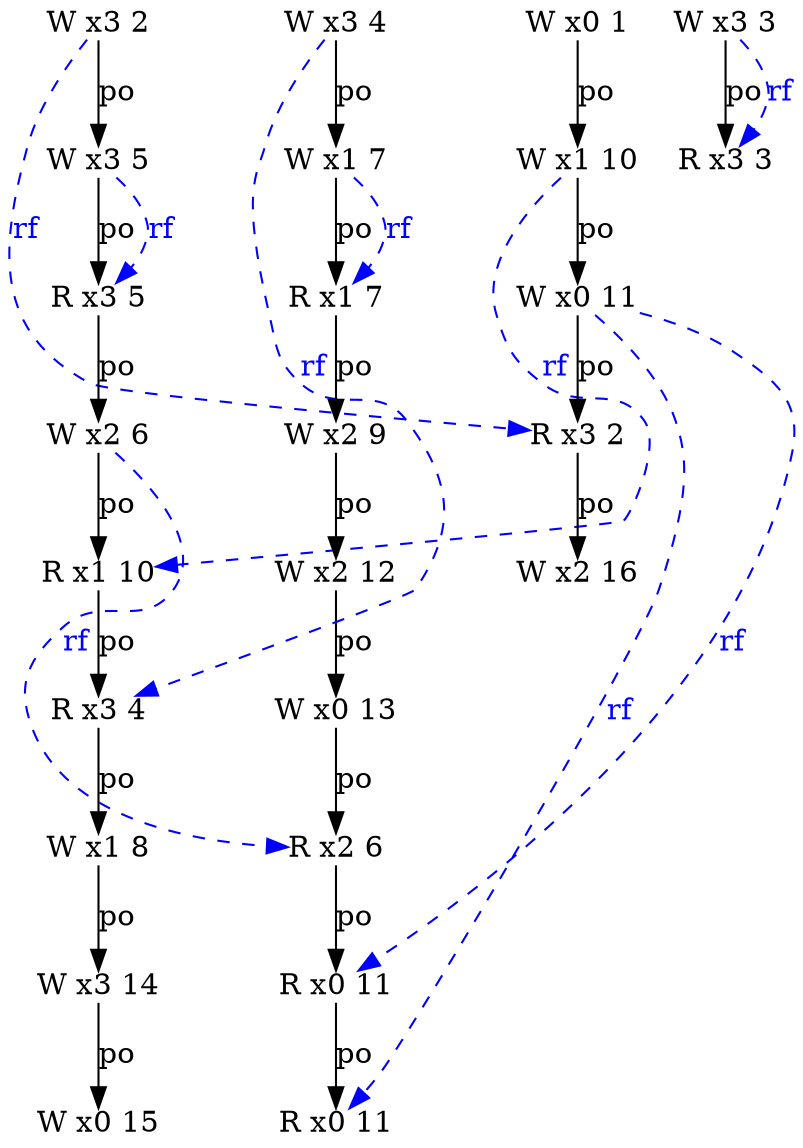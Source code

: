 digraph g {
  n3_6 [type=R,loc=2,th=3,idx=6,label="R x2 6",pos="3,-6!",shape=plain];
  n1_5 [type=R,loc=3,th=1,idx=5,label="R x3 4",pos="1,-5!",shape=plain];
  n3_4 [type=W,loc=2,th=3,idx=4,label="W x2 12",pos="3,-4!",shape=plain];
  n3_0 [type=W,loc=3,th=3,idx=0,label="W x3 4",pos="3,0!",shape=plain];
  n1_7 [type=W,loc=3,th=1,idx=7,label="W x3 14",pos="1,-7!",shape=plain];
  n0_0 [type=W,loc=0,th=0,idx=0,label="W x0 1",pos="0,0!",shape=plain];
  n0_1 [type=W,loc=1,th=0,idx=1,label="W x1 10",pos="0,-1!",shape=plain];
  n3_3 [type=W,loc=2,th=3,idx=3,label="W x2 9",pos="3,-3!",shape=plain];
  n1_0 [type=W,loc=3,th=1,idx=0,label="W x3 2",pos="1,0!",shape=plain];
  n1_6 [type=W,loc=1,th=1,idx=6,label="W x1 8",pos="1,-6!",shape=plain];
  n0_3 [type=R,loc=3,th=0,idx=3,label="R x3 2",pos="0,-3!",shape=plain];
  n2_0 [type=W,loc=3,th=2,idx=0,label="W x3 3",pos="2,0!",shape=plain];
  n3_8 [type=R,loc=0,th=3,idx=8,label="R x0 11",pos="3,-8!",shape=plain];
  n1_8 [type=W,loc=0,th=1,idx=8,label="W x0 15",pos="1,-8!",shape=plain];
  n1_3 [type=W,loc=2,th=1,idx=3,label="W x2 6",pos="1,-3!",shape=plain];
  n3_2 [type=R,loc=1,th=3,idx=2,label="R x1 7",pos="3,-2!",shape=plain];
  n2_1 [type=R,loc=3,th=2,idx=1,label="R x3 3",pos="2,-1!",shape=plain];
  n3_7 [type=R,loc=0,th=3,idx=7,label="R x0 11",pos="3,-7!",shape=plain];
  n1_4 [type=R,loc=1,th=1,idx=4,label="R x1 10",pos="1,-4!",shape=plain];
  n1_2 [type=R,loc=3,th=1,idx=2,label="R x3 5",pos="1,-2!",shape=plain];
  n0_4 [type=W,loc=2,th=0,idx=4,label="W x2 16",pos="0,-4!",shape=plain];
  n3_5 [type=W,loc=0,th=3,idx=5,label="W x0 13",pos="3,-5!",shape=plain];
  n1_1 [type=W,loc=3,th=1,idx=1,label="W x3 5",pos="1,-1!",shape=plain];
  n0_2 [type=W,loc=0,th=0,idx=2,label="W x0 11",pos="0,-2!",shape=plain];
  n3_1 [type=W,loc=1,th=3,idx=1,label="W x1 7",pos="3,-1!",shape=plain];
  n1_4 -> n1_5 [label="po"];
  n3_7 -> n3_8 [label="po"];
  n1_1 -> n1_2 [label="po"];
  n2_0 -> n2_1 [label="po"];
  n0_1 -> n0_2 [label="po"];
  n0_2 -> n0_3 [label="po"];
  n3_0 -> n3_1 [label="po"];
  n1_5 -> n1_6 [label="po"];
  n1_0 -> n1_1 [label="po"];
  n1_7 -> n1_8 [label="po"];
  n3_5 -> n3_6 [label="po"];
  n1_2 -> n1_3 [label="po"];
  n1_3 -> n1_4 [label="po"];
  n3_1 -> n3_2 [label="po"];
  n0_3 -> n0_4 [label="po"];
  n1_6 -> n1_7 [label="po"];
  n0_0 -> n0_1 [label="po"];
  n3_2 -> n3_3 [label="po"];
  n3_3 -> n3_4 [label="po"];
  n3_6 -> n3_7 [label="po"];
  n3_4 -> n3_5 [label="po"];
  n0_2 -> n3_7 [from_th=0,to_th=3,from_idx=2,to_idx=7,constraint=false,style=dashed,label="rf",fontcolor=blue,color=blue];
  n1_0 -> n0_3 [from_th=1,to_th=0,from_idx=0,to_idx=3,constraint=false,style=dashed,label="rf",fontcolor=blue,color=blue];
  n0_1 -> n1_4 [from_th=0,to_th=1,from_idx=1,to_idx=4,constraint=false,style=dashed,label="rf",fontcolor=blue,color=blue];
  n1_3 -> n3_6 [from_th=1,to_th=3,from_idx=3,to_idx=6,constraint=false,style=dashed,label="rf",fontcolor=blue,color=blue];
  n2_0 -> n2_1 [from_th=2,to_th=2,from_idx=0,to_idx=1,constraint=false,style=dashed,label="rf",fontcolor=blue,color=blue];
  n3_1 -> n3_2 [from_th=3,to_th=3,from_idx=1,to_idx=2,constraint=false,style=dashed,label="rf",fontcolor=blue,color=blue];
  n0_2 -> n3_8 [from_th=0,to_th=3,from_idx=2,to_idx=8,constraint=false,style=dashed,label="rf",fontcolor=blue,color=blue];
  n3_0 -> n1_5 [from_th=3,to_th=1,from_idx=0,to_idx=5,constraint=false,style=dashed,label="rf",fontcolor=blue,color=blue];
  n1_1 -> n1_2 [from_th=1,to_th=1,from_idx=1,to_idx=2,constraint=false,style=dashed,label="rf",fontcolor=blue,color=blue];
}

